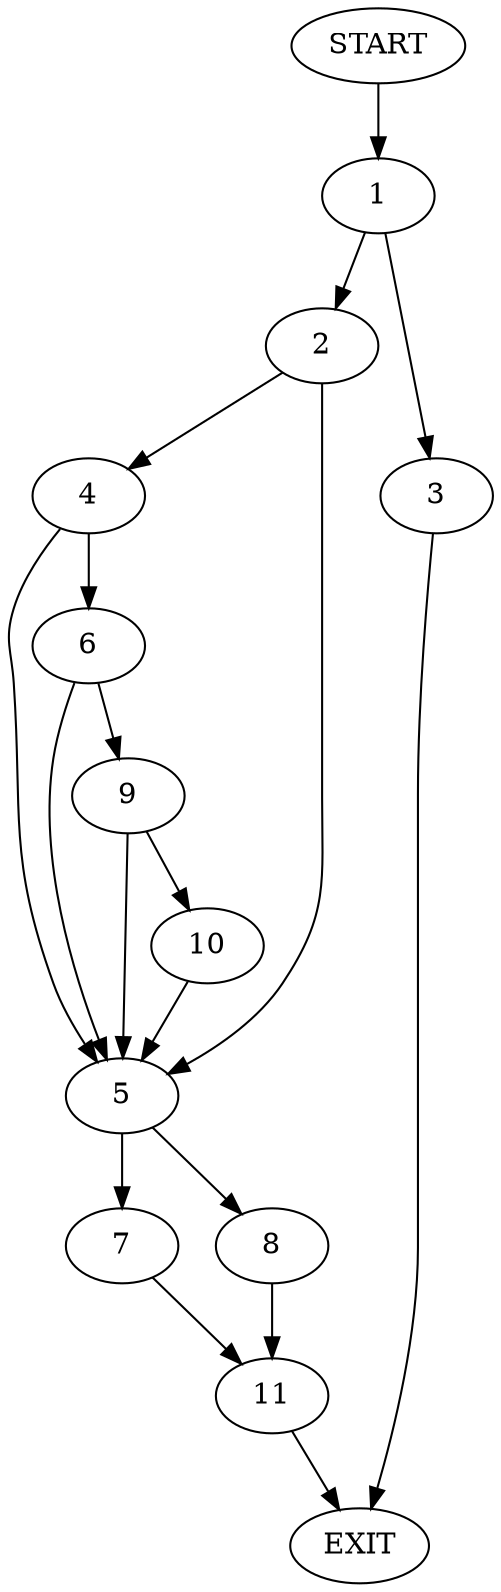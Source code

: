 digraph {
0 [label="START"]
12 [label="EXIT"]
0 -> 1
1 -> 2
1 -> 3
3 -> 12
2 -> 4
2 -> 5
4 -> 6
4 -> 5
5 -> 7
5 -> 8
6 -> 9
6 -> 5
9 -> 10
9 -> 5
10 -> 5
8 -> 11
7 -> 11
11 -> 12
}
